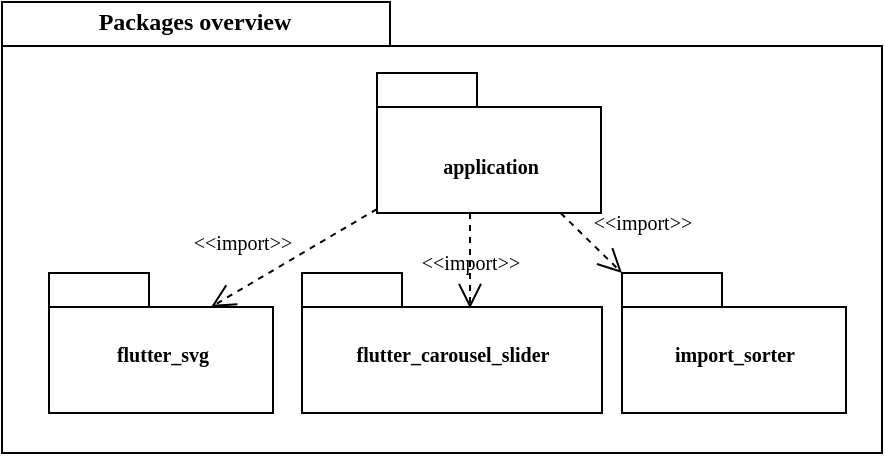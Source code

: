 <mxfile version="20.7.4" type="device" pages="2"><diagram name="Page-1" id="b5b7bab2-c9e2-2cf4-8b2a-24fd1a2a6d21"><mxGraphModel dx="1418" dy="828" grid="1" gridSize="10" guides="1" tooltips="1" connect="1" arrows="1" fold="1" page="1" pageScale="1" pageWidth="827" pageHeight="1169" background="none" math="0" shadow="0"><root><mxCell id="0"/><mxCell id="1" parent="0"/><mxCell id="6e0c8c40b5770093-72" value="" style="shape=folder;fontStyle=1;spacingTop=10;tabWidth=194;tabHeight=22;tabPosition=left;html=1;rounded=0;shadow=0;comic=0;labelBackgroundColor=none;strokeWidth=1;fillColor=none;fontFamily=Verdana;fontSize=10;align=center;" parent="1" vertex="1"><mxGeometry x="20" y="30" width="440" height="225.5" as="geometry"/></mxCell><mxCell id="6e0c8c40b5770093-64" value="&amp;lt;&amp;lt;import&amp;gt;&amp;gt;" style="edgeStyle=elbowEdgeStyle;rounded=0;html=1;entryX=0.559;entryY=0.251;entryPerimeter=0;dashed=1;labelBackgroundColor=none;startFill=0;endArrow=open;endFill=0;endSize=10;fontFamily=Verdana;fontSize=10;" parent="1" source="6e0c8c40b5770093-42" target="6e0c8c40b5770093-44" edge="1"><mxGeometry relative="1" as="geometry"/></mxCell><mxCell id="6e0c8c40b5770093-65" value="&amp;lt;&amp;lt;import&amp;gt;&amp;gt;" style="edgeStyle=none;rounded=0;html=1;dashed=1;labelBackgroundColor=none;startFill=0;endArrow=open;endFill=0;endSize=10;fontFamily=Verdana;fontSize=10;entryX=0;entryY=0;entryPerimeter=0;entryDx=0;entryDy=0;" parent="1" source="6e0c8c40b5770093-42" target="6e0c8c40b5770093-45" edge="1"><mxGeometry x="0.503" y="25" relative="1" as="geometry"><mxPoint as="offset"/></mxGeometry></mxCell><mxCell id="6e0c8c40b5770093-66" value="&amp;lt;&amp;lt;import&amp;gt;&amp;gt;" style="edgeStyle=none;rounded=0;html=1;dashed=1;labelBackgroundColor=none;startFill=0;endArrow=open;endFill=0;endSize=10;fontFamily=Verdana;fontSize=10;entryX=0;entryY=0;entryDx=81;entryDy=17;entryPerimeter=0;" parent="1" source="6e0c8c40b5770093-42" target="6e0c8c40b5770093-43" edge="1"><mxGeometry x="0.38" y="-20" relative="1" as="geometry"><mxPoint as="offset"/></mxGeometry></mxCell><mxCell id="6e0c8c40b5770093-42" value="&lt;br&gt;application" style="shape=folder;fontStyle=1;spacingTop=10;tabWidth=50;tabHeight=17;tabPosition=left;html=1;rounded=0;shadow=0;comic=0;labelBackgroundColor=none;strokeColor=#000000;strokeWidth=1;fillColor=#ffffff;fontFamily=Verdana;fontSize=10;fontColor=#000000;align=center;" parent="1" vertex="1"><mxGeometry x="207.5" y="65.5" width="112" height="70" as="geometry"/></mxCell><mxCell id="6e0c8c40b5770093-43" value="flutter_svg" style="shape=folder;fontStyle=1;spacingTop=10;tabWidth=50;tabHeight=17;tabPosition=left;html=1;rounded=0;shadow=0;comic=0;labelBackgroundColor=none;strokeColor=#000000;strokeWidth=1;fillColor=#ffffff;fontFamily=Verdana;fontSize=10;fontColor=#000000;align=center;" parent="1" vertex="1"><mxGeometry x="43.5" y="165.5" width="112" height="70" as="geometry"/></mxCell><mxCell id="6e0c8c40b5770093-44" value="flutter_carousel_slider" style="shape=folder;fontStyle=1;spacingTop=10;tabWidth=50;tabHeight=17;tabPosition=left;html=1;rounded=0;shadow=0;comic=0;labelBackgroundColor=none;strokeColor=#000000;strokeWidth=1;fillColor=#ffffff;fontFamily=Verdana;fontSize=10;fontColor=#000000;align=center;" parent="1" vertex="1"><mxGeometry x="170" y="165.5" width="150" height="70" as="geometry"/></mxCell><mxCell id="6e0c8c40b5770093-45" value="import_sorter" style="shape=folder;fontStyle=1;spacingTop=10;tabWidth=50;tabHeight=17;tabPosition=left;html=1;rounded=0;shadow=0;comic=0;labelBackgroundColor=none;strokeColor=#000000;strokeWidth=1;fillColor=#ffffff;fontFamily=Verdana;fontSize=10;fontColor=#000000;align=center;" parent="1" vertex="1"><mxGeometry x="330" y="165.5" width="112" height="70" as="geometry"/></mxCell><mxCell id="6e0c8c40b5770093-73" value="Packages overview" style="text;html=1;align=center;verticalAlign=top;spacingTop=-4;fontSize=12;fontFamily=Verdana;fontStyle=1" parent="1" vertex="1"><mxGeometry x="21" y="30" width="189" height="20" as="geometry"/></mxCell></root></mxGraphModel></diagram><diagram id="qj7J-YSiiMf6YsRQ_tB9" name="glossary"><mxGraphModel dx="1302" dy="764" grid="1" gridSize="10" guides="1" tooltips="1" connect="1" arrows="1" fold="1" page="1" pageScale="1" pageWidth="827" pageHeight="1169" math="0" shadow="0"><root><mxCell id="0"/><mxCell id="1" parent="0"/><mxCell id="DgukgG324wCIeoEHvNBT-2" value="Термины и определения/Glossay" style="shape=table;startSize=30;container=1;collapsible=0;childLayout=tableLayout;fontStyle=1;fillColor=#333333;fontColor=#FFFFFF;" vertex="1" parent="1"><mxGeometry x="30" y="150" width="760" height="495" as="geometry"/></mxCell><mxCell id="DgukgG324wCIeoEHvNBT-7" value="" style="shape=tableRow;horizontal=0;startSize=0;swimlaneHead=0;swimlaneBody=0;strokeColor=inherit;top=0;left=0;bottom=0;right=0;collapsible=0;dropTarget=0;fillColor=none;points=[[0,0.5],[1,0.5]];portConstraint=eastwest;fontStyle=1" vertex="1" parent="DgukgG324wCIeoEHvNBT-2"><mxGeometry y="30" width="760" height="65" as="geometry"/></mxCell><mxCell id="DgukgG324wCIeoEHvNBT-8" value="Изображение&lt;br&gt;сущности/ Enitity image" style="shape=partialRectangle;html=1;whiteSpace=wrap;connectable=0;strokeColor=#000000;overflow=hidden;fillColor=#999999;top=1;left=1;bottom=1;right=1;pointerEvents=1;gradientColor=#CCCCCC;perimeterSpacing=1;strokeWidth=1;fontStyle=1" vertex="1" parent="DgukgG324wCIeoEHvNBT-7"><mxGeometry width="110" height="65" as="geometry"><mxRectangle width="110" height="65" as="alternateBounds"/></mxGeometry></mxCell><mxCell id="DgukgG324wCIeoEHvNBT-9" value="Наименование&lt;br style=&quot;border-color: var(--border-color);&quot;&gt;сущности/ Enitity name" style="shape=partialRectangle;html=1;whiteSpace=wrap;connectable=0;strokeColor=#000000;overflow=hidden;fillColor=#999999;top=1;left=1;bottom=1;right=1;pointerEvents=1;gradientColor=#CCCCCC;perimeterSpacing=1;strokeWidth=1;fontStyle=1" vertex="1" parent="DgukgG324wCIeoEHvNBT-7"><mxGeometry x="110" width="160" height="65" as="geometry"><mxRectangle width="160" height="65" as="alternateBounds"/></mxGeometry></mxCell><mxCell id="DgukgG324wCIeoEHvNBT-10" value="Описание/Description" style="shape=partialRectangle;html=1;whiteSpace=wrap;connectable=0;strokeColor=#000000;overflow=hidden;fillColor=#999999;top=1;left=1;bottom=1;right=1;pointerEvents=1;gradientColor=#CCCCCC;perimeterSpacing=1;strokeWidth=1;fontStyle=1" vertex="1" parent="DgukgG324wCIeoEHvNBT-7"><mxGeometry x="270" width="490" height="65" as="geometry"><mxRectangle width="490" height="65" as="alternateBounds"/></mxGeometry></mxCell><mxCell id="DgukgG324wCIeoEHvNBT-11" value="" style="shape=tableRow;horizontal=0;startSize=0;swimlaneHead=0;swimlaneBody=0;strokeColor=inherit;top=0;left=0;bottom=0;right=0;collapsible=0;dropTarget=0;fillColor=none;points=[[0,0.5],[1,0.5]];portConstraint=eastwest;" vertex="1" parent="DgukgG324wCIeoEHvNBT-2"><mxGeometry y="95" width="760" height="65" as="geometry"/></mxCell><mxCell id="DgukgG324wCIeoEHvNBT-12" value="" style="shape=partialRectangle;html=1;whiteSpace=wrap;connectable=0;strokeColor=inherit;overflow=hidden;fillColor=none;top=0;left=0;bottom=0;right=0;pointerEvents=1;" vertex="1" parent="DgukgG324wCIeoEHvNBT-11"><mxGeometry width="110" height="65" as="geometry"><mxRectangle width="110" height="65" as="alternateBounds"/></mxGeometry></mxCell><mxCell id="DgukgG324wCIeoEHvNBT-13" value="пакет/package" style="shape=partialRectangle;html=1;whiteSpace=wrap;connectable=0;strokeColor=inherit;overflow=hidden;fillColor=none;top=0;left=0;bottom=0;right=0;pointerEvents=1;" vertex="1" parent="DgukgG324wCIeoEHvNBT-11"><mxGeometry x="110" width="160" height="65" as="geometry"><mxRectangle width="160" height="65" as="alternateBounds"/></mxGeometry></mxCell><mxCell id="DgukgG324wCIeoEHvNBT-14" value="Элементы сгруппированные в пакет на основе данных, зависимостей, поведения или взаимодействия с другигми пакетами или пользователями. Если не нужна внутренняя детализация, то название пишут в большом прямоугольнике." style="shape=partialRectangle;html=1;whiteSpace=wrap;connectable=0;strokeColor=inherit;overflow=hidden;fillColor=none;top=0;left=0;bottom=0;right=0;pointerEvents=1;" vertex="1" parent="DgukgG324wCIeoEHvNBT-11"><mxGeometry x="270" width="490" height="65" as="geometry"><mxRectangle width="490" height="65" as="alternateBounds"/></mxGeometry></mxCell><mxCell id="DgukgG324wCIeoEHvNBT-15" value="" style="shape=tableRow;horizontal=0;startSize=0;swimlaneHead=0;swimlaneBody=0;strokeColor=inherit;top=0;left=0;bottom=0;right=0;collapsible=0;dropTarget=0;fillColor=none;points=[[0,0.5],[1,0.5]];portConstraint=eastwest;" vertex="1" parent="DgukgG324wCIeoEHvNBT-2"><mxGeometry y="160" width="760" height="90" as="geometry"/></mxCell><mxCell id="DgukgG324wCIeoEHvNBT-16" value="" style="shape=partialRectangle;html=1;whiteSpace=wrap;connectable=0;strokeColor=inherit;overflow=hidden;fillColor=none;top=0;left=0;bottom=0;right=0;pointerEvents=1;" vertex="1" parent="DgukgG324wCIeoEHvNBT-15"><mxGeometry width="110" height="90" as="geometry"><mxRectangle width="110" height="90" as="alternateBounds"/></mxGeometry></mxCell><mxCell id="DgukgG324wCIeoEHvNBT-17" value="пакуемый элемент/packageable element" style="shape=partialRectangle;html=1;whiteSpace=wrap;connectable=0;strokeColor=inherit;overflow=hidden;fillColor=none;top=0;left=0;bottom=0;right=0;pointerEvents=1;" vertex="1" parent="DgukgG324wCIeoEHvNBT-15"><mxGeometry x="110" width="160" height="90" as="geometry"><mxRectangle width="160" height="90" as="alternateBounds"/></mxGeometry></mxCell><mxCell id="DgukgG324wCIeoEHvNBT-18" value="Могут включать события, компоненты, варианты использования и сами пакеты. Упаковываемые элементы также могут отображаться в виде прямоугольника внутри пакета, помеченного соответствующим именем, в виде вложенного пакета" style="shape=partialRectangle;html=1;whiteSpace=wrap;connectable=0;strokeColor=inherit;overflow=hidden;fillColor=none;top=0;left=0;bottom=0;right=0;pointerEvents=1;" vertex="1" parent="DgukgG324wCIeoEHvNBT-15"><mxGeometry x="270" width="490" height="90" as="geometry"><mxRectangle width="490" height="90" as="alternateBounds"/></mxGeometry></mxCell><mxCell id="DgukgG324wCIeoEHvNBT-19" value="" style="shape=tableRow;horizontal=0;startSize=0;swimlaneHead=0;swimlaneBody=0;strokeColor=inherit;top=0;left=0;bottom=0;right=0;collapsible=0;dropTarget=0;fillColor=none;points=[[0,0.5],[1,0.5]];portConstraint=eastwest;" vertex="1" parent="DgukgG324wCIeoEHvNBT-2"><mxGeometry y="250" width="760" height="50" as="geometry"/></mxCell><mxCell id="DgukgG324wCIeoEHvNBT-20" value="" style="shape=partialRectangle;html=1;whiteSpace=wrap;connectable=0;strokeColor=inherit;overflow=hidden;fillColor=none;top=0;left=0;bottom=0;right=0;pointerEvents=1;" vertex="1" parent="DgukgG324wCIeoEHvNBT-19"><mxGeometry width="110" height="50" as="geometry"><mxRectangle width="110" height="50" as="alternateBounds"/></mxGeometry></mxCell><mxCell id="DgukgG324wCIeoEHvNBT-21" value="&lt;span style=&quot;color: rgb(0, 0, 0); font-family: Helvetica; font-size: 12px; font-style: normal; font-variant-ligatures: normal; font-variant-caps: normal; font-weight: 400; letter-spacing: normal; orphans: 2; text-align: center; text-indent: 0px; text-transform: none; widows: 2; word-spacing: 0px; -webkit-text-stroke-width: 0px; background-color: rgb(251, 251, 251); text-decoration-thickness: initial; text-decoration-style: initial; text-decoration-color: initial; float: none; display: inline !important;&quot;&gt;зависимость/&lt;/span&gt;&lt;br style=&quot;border-color: var(--border-color); color: rgb(0, 0, 0); font-family: Helvetica; font-size: 12px; font-style: normal; font-variant-ligatures: normal; font-variant-caps: normal; font-weight: 400; letter-spacing: normal; orphans: 2; text-align: center; text-indent: 0px; text-transform: none; widows: 2; word-spacing: 0px; -webkit-text-stroke-width: 0px; background-color: rgb(251, 251, 251); text-decoration-thickness: initial; text-decoration-style: initial; text-decoration-color: initial;&quot;&gt;&lt;span style=&quot;color: rgb(0, 0, 0); font-family: Helvetica; font-size: 12px; font-style: normal; font-variant-ligatures: normal; font-variant-caps: normal; font-weight: 400; letter-spacing: normal; orphans: 2; text-align: center; text-indent: 0px; text-transform: none; widows: 2; word-spacing: 0px; -webkit-text-stroke-width: 0px; background-color: rgb(251, 251, 251); text-decoration-thickness: initial; text-decoration-style: initial; text-decoration-color: initial; float: none; display: inline !important;&quot;&gt;dependecy&lt;/span&gt;" style="shape=partialRectangle;html=1;whiteSpace=wrap;connectable=0;strokeColor=inherit;overflow=hidden;fillColor=none;top=0;left=0;bottom=0;right=0;pointerEvents=1;" vertex="1" parent="DgukgG324wCIeoEHvNBT-19"><mxGeometry x="110" width="160" height="50" as="geometry"><mxRectangle width="160" height="50" as="alternateBounds"/></mxGeometry></mxCell><mxCell id="DgukgG324wCIeoEHvNBT-22" value="Описывает абстрактную связь между одним структурным элементом и другим (пакетом, именованным элементом и т. д.)" style="shape=partialRectangle;html=1;whiteSpace=wrap;connectable=0;strokeColor=inherit;overflow=hidden;fillColor=none;top=0;left=0;bottom=0;right=0;pointerEvents=1;" vertex="1" parent="DgukgG324wCIeoEHvNBT-19"><mxGeometry x="270" width="490" height="50" as="geometry"><mxRectangle width="490" height="50" as="alternateBounds"/></mxGeometry></mxCell><mxCell id="DgukgG324wCIeoEHvNBT-23" value="" style="shape=tableRow;horizontal=0;startSize=0;swimlaneHead=0;swimlaneBody=0;strokeColor=inherit;top=0;left=0;bottom=0;right=0;collapsible=0;dropTarget=0;fillColor=none;points=[[0,0.5],[1,0.5]];portConstraint=eastwest;" vertex="1" parent="DgukgG324wCIeoEHvNBT-2"><mxGeometry y="300" width="760" height="65" as="geometry"/></mxCell><mxCell id="DgukgG324wCIeoEHvNBT-24" value="" style="shape=partialRectangle;html=1;whiteSpace=wrap;connectable=0;strokeColor=inherit;overflow=hidden;fillColor=none;top=0;left=0;bottom=0;right=0;pointerEvents=1;" vertex="1" parent="DgukgG324wCIeoEHvNBT-23"><mxGeometry width="110" height="65" as="geometry"><mxRectangle width="110" height="65" as="alternateBounds"/></mxGeometry></mxCell><mxCell id="DgukgG324wCIeoEHvNBT-25" value="импорт/import" style="shape=partialRectangle;html=1;whiteSpace=wrap;connectable=0;strokeColor=inherit;overflow=hidden;fillColor=none;top=0;left=0;bottom=0;right=0;pointerEvents=1;" vertex="1" parent="DgukgG324wCIeoEHvNBT-23"><mxGeometry x="110" width="160" height="65" as="geometry"><mxRectangle width="160" height="65" as="alternateBounds"/></mxGeometry></mxCell><mxCell id="DgukgG324wCIeoEHvNBT-26" value="Функциональность импортирована из сущности на которую указывает стрелка" style="shape=partialRectangle;html=1;whiteSpace=wrap;connectable=0;strokeColor=inherit;overflow=hidden;fillColor=none;top=0;left=0;bottom=0;right=0;pointerEvents=1;" vertex="1" parent="DgukgG324wCIeoEHvNBT-23"><mxGeometry x="270" width="490" height="65" as="geometry"><mxRectangle width="490" height="65" as="alternateBounds"/></mxGeometry></mxCell><mxCell id="X-pgGzGJLe9vFWj_rW8I-12" style="shape=tableRow;horizontal=0;startSize=0;swimlaneHead=0;swimlaneBody=0;strokeColor=inherit;top=0;left=0;bottom=0;right=0;collapsible=0;dropTarget=0;fillColor=none;points=[[0,0.5],[1,0.5]];portConstraint=eastwest;" vertex="1" parent="DgukgG324wCIeoEHvNBT-2"><mxGeometry y="365" width="760" height="65" as="geometry"/></mxCell><mxCell id="X-pgGzGJLe9vFWj_rW8I-13" style="shape=partialRectangle;html=1;whiteSpace=wrap;connectable=0;strokeColor=inherit;overflow=hidden;fillColor=none;top=0;left=0;bottom=0;right=0;pointerEvents=1;" vertex="1" parent="X-pgGzGJLe9vFWj_rW8I-12"><mxGeometry width="110" height="65" as="geometry"><mxRectangle width="110" height="65" as="alternateBounds"/></mxGeometry></mxCell><mxCell id="X-pgGzGJLe9vFWj_rW8I-14" value="слияние/merge" style="shape=partialRectangle;html=1;whiteSpace=wrap;connectable=0;strokeColor=inherit;overflow=hidden;fillColor=none;top=0;left=0;bottom=0;right=0;pointerEvents=1;" vertex="1" parent="X-pgGzGJLe9vFWj_rW8I-12"><mxGeometry x="110" width="160" height="65" as="geometry"><mxRectangle width="160" height="65" as="alternateBounds"/></mxGeometry></mxCell><mxCell id="X-pgGzGJLe9vFWj_rW8I-15" value="Функциональность пакета расширяет функциональность пакета,&lt;br&gt;на который указывает стрелка" style="shape=partialRectangle;html=1;whiteSpace=wrap;connectable=0;strokeColor=inherit;overflow=hidden;fillColor=none;top=0;left=0;bottom=0;right=0;pointerEvents=1;" vertex="1" parent="X-pgGzGJLe9vFWj_rW8I-12"><mxGeometry x="270" width="490" height="65" as="geometry"><mxRectangle width="490" height="65" as="alternateBounds"/></mxGeometry></mxCell><mxCell id="X-pgGzGJLe9vFWj_rW8I-16" style="shape=tableRow;horizontal=0;startSize=0;swimlaneHead=0;swimlaneBody=0;strokeColor=inherit;top=0;left=0;bottom=0;right=0;collapsible=0;dropTarget=0;fillColor=none;points=[[0,0.5],[1,0.5]];portConstraint=eastwest;" vertex="1" parent="DgukgG324wCIeoEHvNBT-2"><mxGeometry y="430" width="760" height="65" as="geometry"/></mxCell><mxCell id="X-pgGzGJLe9vFWj_rW8I-17" style="shape=partialRectangle;html=1;whiteSpace=wrap;connectable=0;strokeColor=inherit;overflow=hidden;fillColor=none;top=0;left=0;bottom=0;right=0;pointerEvents=1;" vertex="1" parent="X-pgGzGJLe9vFWj_rW8I-16"><mxGeometry width="110" height="65" as="geometry"><mxRectangle width="110" height="65" as="alternateBounds"/></mxGeometry></mxCell><mxCell id="X-pgGzGJLe9vFWj_rW8I-18" value="доступ/access" style="shape=partialRectangle;html=1;whiteSpace=wrap;connectable=0;strokeColor=inherit;overflow=hidden;fillColor=none;top=0;left=0;bottom=0;right=0;pointerEvents=1;" vertex="1" parent="X-pgGzGJLe9vFWj_rW8I-16"><mxGeometry x="110" width="160" height="65" as="geometry"><mxRectangle width="160" height="65" as="alternateBounds"/></mxGeometry></mxCell><mxCell id="X-pgGzGJLe9vFWj_rW8I-19" value="Функциональность пакета использует функции пакета,&lt;br style=&quot;border-color: var(--border-color);&quot;&gt;на который указывает стрелка" style="shape=partialRectangle;html=1;whiteSpace=wrap;connectable=0;strokeColor=inherit;overflow=hidden;fillColor=none;top=0;left=0;bottom=0;right=0;pointerEvents=1;" vertex="1" parent="X-pgGzGJLe9vFWj_rW8I-16"><mxGeometry x="270" width="490" height="65" as="geometry"><mxRectangle width="490" height="65" as="alternateBounds"/></mxGeometry></mxCell><mxCell id="DgukgG324wCIeoEHvNBT-27" value="&lt;font style=&quot;font-size: 14px;&quot;&gt;&lt;b&gt;Диаграмма пакетов&lt;/b&gt;(&lt;b&gt;Package diagram&lt;/b&gt;) - структурная диаграмма для представления состава и связей различных элементов/моделей, по сути являющимися пакетами. Пакет(package) это группа элементов UML типа диаграммы, документы, классы и даже другие пакеты.&amp;nbsp;&lt;br&gt;Каждый элемент вложен в пакет, который изображается в виде папки с файлами на диаграмме. Возможно показывать иерархию, вкладывая папки в другие папки. Диаграммы пакетов традиционно используются для визуализации многоуровневой архитектуры системы модулей/программ.&lt;/font&gt;&lt;br&gt;" style="text;whiteSpace=wrap;html=1;" vertex="1" parent="1"><mxGeometry x="30" y="25" width="760" height="110" as="geometry"/></mxCell><mxCell id="DgukgG324wCIeoEHvNBT-28" value="версия от 22.1.202&lt;br&gt;(c) Большаков Вадим aka bagumka" style="text;whiteSpace=wrap;html=1;" vertex="1" parent="1"><mxGeometry x="570" y="720" width="210" height="30" as="geometry"/></mxCell><mxCell id="DgukgG324wCIeoEHvNBT-30" value="" style="group" vertex="1" connectable="0" parent="1"><mxGeometry x="40" y="250" width="90" height="55" as="geometry"/></mxCell><mxCell id="DgukgG324wCIeoEHvNBT-1" value="&lt;font style=&quot;font-size: 12px;&quot;&gt;attributes&lt;/font&gt;" style="shape=folder;fontStyle=1;spacingTop=10;tabWidth=50;tabHeight=17;tabPosition=left;html=1;rounded=0;shadow=0;comic=0;labelBackgroundColor=none;strokeColor=#000000;strokeWidth=1;fillColor=#ffffff;fontFamily=Verdana;fontSize=10;fontColor=#000000;align=center;" vertex="1" parent="DgukgG324wCIeoEHvNBT-30"><mxGeometry y="5" width="90" height="50" as="geometry"/></mxCell><mxCell id="DgukgG324wCIeoEHvNBT-29" value="&lt;font style=&quot;font-size: 14px;&quot;&gt;Name&lt;/font&gt;" style="text;whiteSpace=wrap;html=1;" vertex="1" parent="DgukgG324wCIeoEHvNBT-30"><mxGeometry x="5" y="-1" width="40" height="30" as="geometry"/></mxCell><mxCell id="X-pgGzGJLe9vFWj_rW8I-10" value="" style="group" vertex="1" connectable="0" parent="1"><mxGeometry x="40" y="310" width="90" height="82" as="geometry"/></mxCell><mxCell id="X-pgGzGJLe9vFWj_rW8I-3" value="" style="shape=folder;fontStyle=1;spacingTop=10;tabWidth=50;tabHeight=17;tabPosition=left;html=1;rounded=0;shadow=0;comic=0;labelBackgroundColor=none;strokeColor=#000000;strokeWidth=1;fillColor=#ffffff;fontFamily=Verdana;fontSize=10;fontColor=#000000;align=center;" vertex="1" parent="X-pgGzGJLe9vFWj_rW8I-10"><mxGeometry y="7" width="90" height="75" as="geometry"/></mxCell><mxCell id="X-pgGzGJLe9vFWj_rW8I-4" value="&lt;font style=&quot;font-size: 14px;&quot;&gt;Name&lt;/font&gt;" style="text;whiteSpace=wrap;html=1;" vertex="1" parent="X-pgGzGJLe9vFWj_rW8I-10"><mxGeometry x="5" width="40" height="30" as="geometry"/></mxCell><mxCell id="X-pgGzGJLe9vFWj_rW8I-5" value="&lt;font style=&quot;font-size: 12px;&quot;&gt;packageable&lt;br&gt;element&lt;/font&gt;" style="rounded=0;whiteSpace=wrap;html=1;strokeWidth=1;fontSize=14;" vertex="1" parent="X-pgGzGJLe9vFWj_rW8I-10"><mxGeometry y="22" width="90" height="30" as="geometry"/></mxCell><mxCell id="X-pgGzGJLe9vFWj_rW8I-8" value="&lt;font style=&quot;font-size: 12px;&quot;&gt;packageable&lt;br&gt;element&lt;/font&gt;" style="rounded=0;whiteSpace=wrap;html=1;strokeWidth=1;fontSize=14;" vertex="1" parent="X-pgGzGJLe9vFWj_rW8I-10"><mxGeometry y="52" width="90" height="30" as="geometry"/></mxCell><mxCell id="X-pgGzGJLe9vFWj_rW8I-11" style="edgeStyle=elbowEdgeStyle;rounded=0;html=1;dashed=1;labelBackgroundColor=none;startFill=0;endArrow=open;endFill=0;endSize=10;fontFamily=Verdana;fontSize=10;elbow=vertical;" edge="1" parent="1"><mxGeometry relative="1" as="geometry"><mxPoint x="50" y="420.0" as="sourcePoint"/><mxPoint x="120" y="420.0" as="targetPoint"/></mxGeometry></mxCell><mxCell id="X-pgGzGJLe9vFWj_rW8I-21" style="edgeStyle=elbowEdgeStyle;rounded=0;html=1;dashed=1;labelBackgroundColor=none;startFill=0;endArrow=open;endFill=0;endSize=10;fontFamily=Verdana;fontSize=10;elbow=vertical;" edge="1" parent="1"><mxGeometry relative="1" as="geometry"><mxPoint x="50" y="480" as="sourcePoint"/><mxPoint x="120" y="480" as="targetPoint"/></mxGeometry></mxCell><mxCell id="X-pgGzGJLe9vFWj_rW8I-22" value="&lt;font color=&quot;#000000&quot;&gt;&amp;lt;&amp;lt;import&amp;gt;&amp;gt;&lt;/font&gt;" style="edgeLabel;html=1;align=center;verticalAlign=middle;resizable=0;points=[];fontSize=12;fontColor=#FFFFFF;" vertex="1" connectable="0" parent="X-pgGzGJLe9vFWj_rW8I-21"><mxGeometry x="0.275" y="-2" relative="1" as="geometry"><mxPoint x="-25" y="8" as="offset"/></mxGeometry></mxCell><mxCell id="X-pgGzGJLe9vFWj_rW8I-23" style="edgeStyle=elbowEdgeStyle;rounded=0;html=1;dashed=1;labelBackgroundColor=none;startFill=0;endArrow=open;endFill=0;endSize=10;fontFamily=Verdana;fontSize=10;elbow=vertical;" edge="1" parent="1"><mxGeometry relative="1" as="geometry"><mxPoint x="50" y="540" as="sourcePoint"/><mxPoint x="120" y="540" as="targetPoint"/></mxGeometry></mxCell><mxCell id="X-pgGzGJLe9vFWj_rW8I-24" value="&lt;font color=&quot;#000000&quot;&gt;&amp;lt;&amp;lt;merge&amp;gt;&amp;gt;&lt;/font&gt;" style="edgeLabel;html=1;align=center;verticalAlign=middle;resizable=0;points=[];fontSize=12;fontColor=#FFFFFF;" vertex="1" connectable="0" parent="X-pgGzGJLe9vFWj_rW8I-23"><mxGeometry x="0.275" y="-2" relative="1" as="geometry"><mxPoint x="-25" y="5" as="offset"/></mxGeometry></mxCell><mxCell id="X-pgGzGJLe9vFWj_rW8I-25" style="edgeStyle=elbowEdgeStyle;rounded=0;html=1;dashed=1;labelBackgroundColor=none;startFill=0;endArrow=open;endFill=0;endSize=10;fontFamily=Verdana;fontSize=10;elbow=vertical;" edge="1" parent="1"><mxGeometry relative="1" as="geometry"><mxPoint x="50" y="600" as="sourcePoint"/><mxPoint x="120" y="600" as="targetPoint"/></mxGeometry></mxCell><mxCell id="X-pgGzGJLe9vFWj_rW8I-26" value="&lt;font color=&quot;#000000&quot;&gt;&amp;lt;&amp;lt;access&amp;gt;&amp;gt;&lt;/font&gt;" style="edgeLabel;html=1;align=center;verticalAlign=middle;resizable=0;points=[];fontSize=12;fontColor=#FFFFFF;" vertex="1" connectable="0" parent="X-pgGzGJLe9vFWj_rW8I-25"><mxGeometry x="0.275" y="-2" relative="1" as="geometry"><mxPoint x="-25" y="10" as="offset"/></mxGeometry></mxCell></root></mxGraphModel></diagram></mxfile>